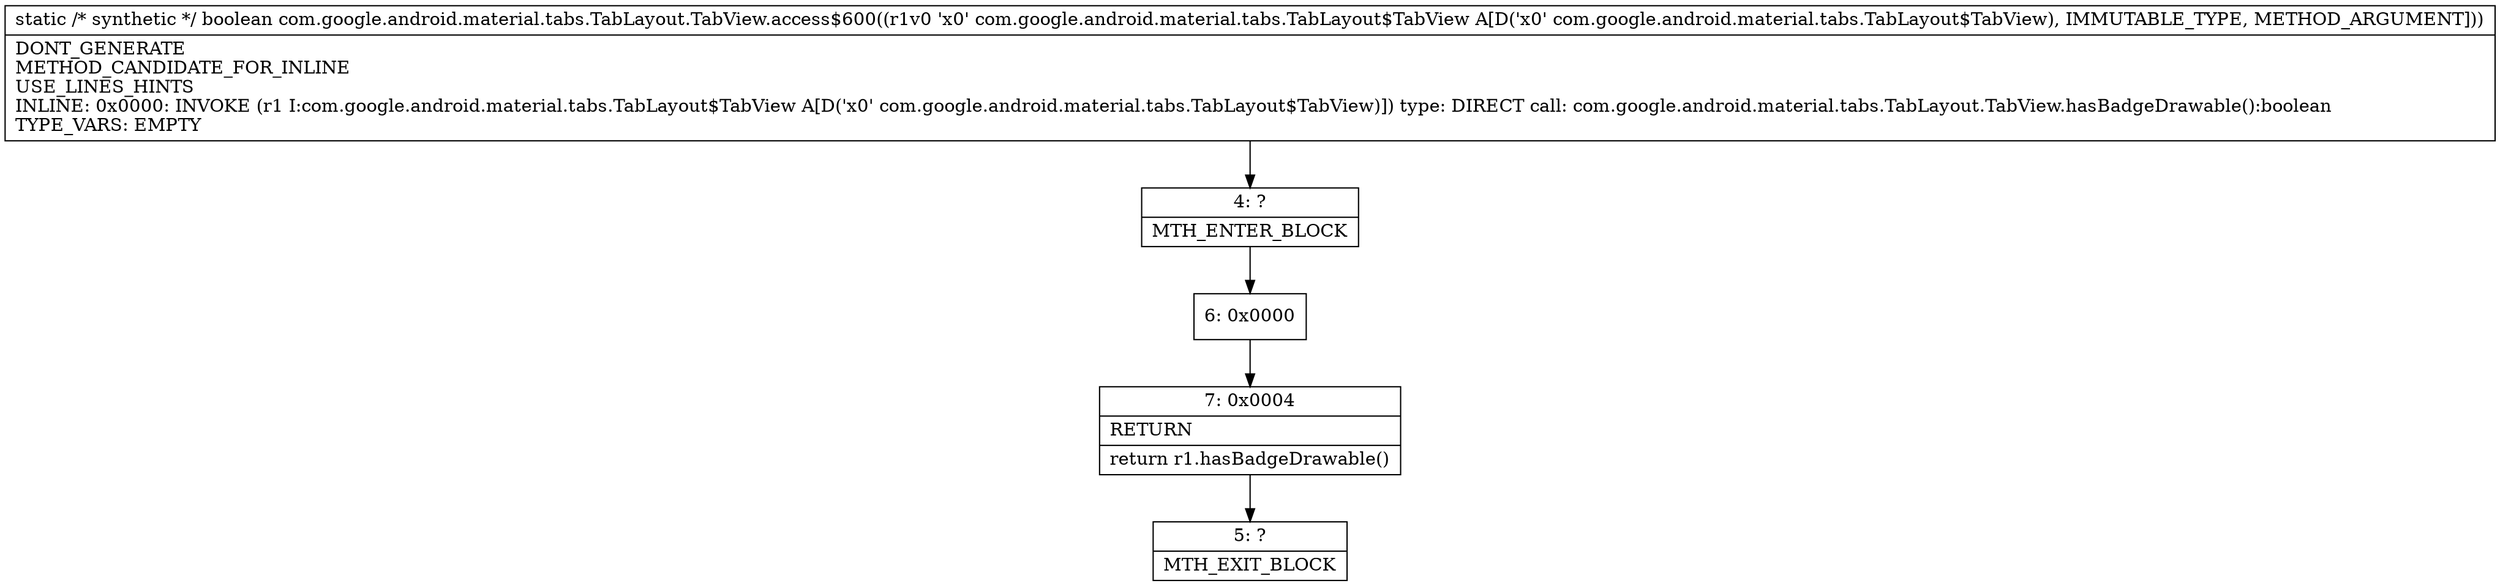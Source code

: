 digraph "CFG forcom.google.android.material.tabs.TabLayout.TabView.access$600(Lcom\/google\/android\/material\/tabs\/TabLayout$TabView;)Z" {
Node_4 [shape=record,label="{4\:\ ?|MTH_ENTER_BLOCK\l}"];
Node_6 [shape=record,label="{6\:\ 0x0000}"];
Node_7 [shape=record,label="{7\:\ 0x0004|RETURN\l|return r1.hasBadgeDrawable()\l}"];
Node_5 [shape=record,label="{5\:\ ?|MTH_EXIT_BLOCK\l}"];
MethodNode[shape=record,label="{static \/* synthetic *\/ boolean com.google.android.material.tabs.TabLayout.TabView.access$600((r1v0 'x0' com.google.android.material.tabs.TabLayout$TabView A[D('x0' com.google.android.material.tabs.TabLayout$TabView), IMMUTABLE_TYPE, METHOD_ARGUMENT]))  | DONT_GENERATE\lMETHOD_CANDIDATE_FOR_INLINE\lUSE_LINES_HINTS\lINLINE: 0x0000: INVOKE  (r1 I:com.google.android.material.tabs.TabLayout$TabView A[D('x0' com.google.android.material.tabs.TabLayout$TabView)]) type: DIRECT call: com.google.android.material.tabs.TabLayout.TabView.hasBadgeDrawable():boolean\lTYPE_VARS: EMPTY\l}"];
MethodNode -> Node_4;Node_4 -> Node_6;
Node_6 -> Node_7;
Node_7 -> Node_5;
}

